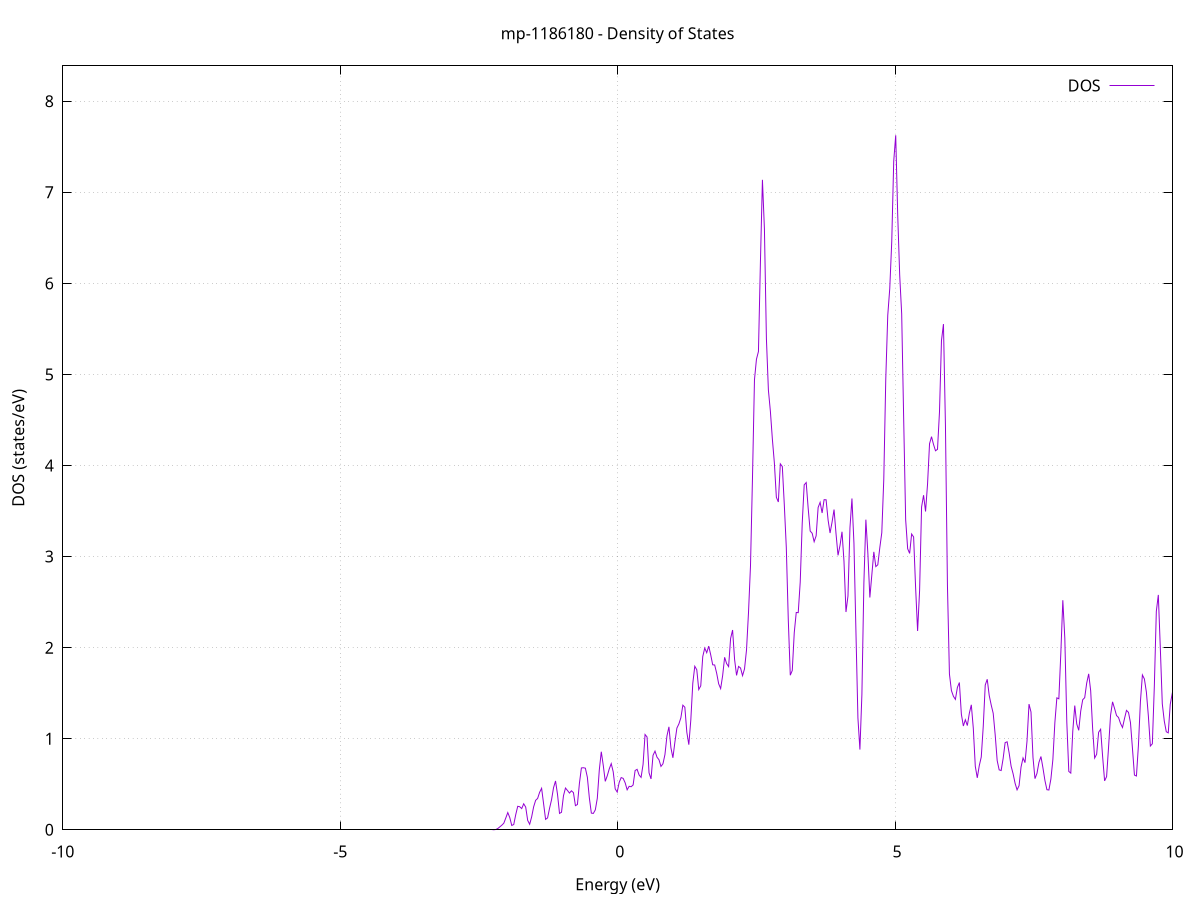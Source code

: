 set title 'mp-1186180 - Density of States'
set xlabel 'Energy (eV)'
set ylabel 'DOS (states/eV)'
set grid
set xrange [-10:10]
set yrange [0:8.389]
set xzeroaxis lt -1
set terminal png size 800,600
set output 'mp-1186180_dos_gnuplot.png'
plot '-' using 1:2 with lines title 'DOS'
-50.311300 0.000000
-50.275400 0.000000
-50.239600 0.000000
-50.203700 0.000000
-50.167900 0.000000
-50.132000 0.000000
-50.096100 0.000000
-50.060300 0.000000
-50.024400 0.000000
-49.988600 0.000000
-49.952700 0.000000
-49.916900 0.000000
-49.881000 0.000000
-49.845200 0.000000
-49.809300 0.000000
-49.773500 0.000000
-49.737600 0.000000
-49.701700 0.000000
-49.665900 0.000000
-49.630000 0.000000
-49.594200 0.000000
-49.558300 0.000000
-49.522500 0.000000
-49.486600 0.000000
-49.450800 0.000000
-49.414900 0.000000
-49.379100 0.000000
-49.343200 0.000000
-49.307400 0.000000
-49.271500 0.000000
-49.235600 0.000000
-49.199800 0.000000
-49.163900 0.000000
-49.128100 0.000000
-49.092200 0.000000
-49.056400 0.000000
-49.020500 0.000000
-48.984700 0.000000
-48.948800 0.000000
-48.913000 0.000000
-48.877100 0.000000
-48.841200 0.000000
-48.805400 0.000000
-48.769500 0.000000
-48.733700 0.000000
-48.697800 0.000000
-48.662000 0.000000
-48.626100 0.000000
-48.590300 0.000000
-48.554400 0.000000
-48.518600 0.000000
-48.482700 0.000000
-48.446900 0.000000
-48.411000 0.000000
-48.375100 0.000000
-48.339300 0.000000
-48.303400 0.000000
-48.267600 0.000000
-48.231700 0.000000
-48.195900 0.000000
-48.160000 0.000000
-48.124200 0.000000
-48.088300 0.000000
-48.052500 0.000000
-48.016600 0.000000
-47.980800 0.000000
-47.944900 0.000000
-47.909000 0.000000
-47.873200 0.000000
-47.837300 0.000000
-47.801500 0.000000
-47.765600 0.000000
-47.729800 0.000000
-47.693900 0.000000
-47.658100 0.000000
-47.622200 0.000000
-47.586400 0.000000
-47.550500 0.000000
-47.514600 0.000000
-47.478800 0.000000
-47.442900 0.000000
-47.407100 0.000000
-47.371200 0.000000
-47.335400 0.000000
-47.299500 0.000000
-47.263700 0.000000
-47.227800 0.000000
-47.192000 0.000200
-47.156100 0.012700
-47.120300 0.327300
-47.084400 3.497400
-47.048500 15.794700
-47.012700 30.269000
-46.976800 24.432200
-46.941000 8.170600
-46.905100 1.107600
-46.869300 0.059400
-46.833400 0.001200
-46.797600 0.000000
-46.761700 0.000000
-46.725900 0.000000
-46.690000 0.000000
-46.654100 0.000000
-46.618300 0.000000
-46.582400 0.000000
-46.546600 0.000000
-46.510700 0.000000
-46.474900 0.000000
-46.439000 0.000000
-46.403200 0.000000
-46.367300 0.000000
-46.331500 0.000000
-46.295600 0.000000
-46.259800 0.000000
-46.223900 0.000000
-46.188000 0.000000
-46.152200 0.000000
-46.116300 0.000000
-46.080500 0.000000
-46.044600 0.000000
-46.008800 0.000000
-45.972900 0.000000
-45.937100 0.000000
-45.901200 0.000000
-45.865400 0.000000
-45.829500 0.000000
-45.793600 0.000000
-45.757800 0.000000
-45.721900 0.000000
-45.686100 0.000000
-45.650200 0.000000
-45.614400 0.000000
-45.578500 0.000000
-45.542700 0.000000
-45.506800 0.000000
-45.471000 0.000000
-45.435100 0.000000
-45.399300 0.000000
-45.363400 0.000000
-45.327500 0.000000
-45.291700 0.000000
-45.255800 0.000000
-45.220000 0.000000
-45.184100 0.000000
-45.148300 0.000000
-45.112400 0.000000
-45.076600 0.000000
-45.040700 0.000000
-45.004900 0.000000
-44.969000 0.000000
-44.933200 0.000000
-44.897300 0.000000
-44.861400 0.000000
-44.825600 0.000000
-44.789700 0.000000
-44.753900 0.000000
-44.718000 0.000000
-44.682200 0.000000
-44.646300 0.000000
-44.610500 0.000000
-44.574600 0.000000
-44.538800 0.000000
-44.502900 0.000000
-44.467000 0.000000
-44.431200 0.000000
-44.395300 0.000000
-44.359500 0.000000
-44.323600 0.000000
-44.287800 0.000000
-44.251900 0.000000
-44.216100 0.000000
-44.180200 0.000000
-44.144400 0.000000
-44.108500 0.000000
-44.072700 0.000000
-44.036800 0.000000
-44.000900 0.000000
-43.965100 0.000000
-43.929200 0.000000
-43.893400 0.000000
-43.857500 0.000000
-43.821700 0.000000
-43.785800 0.000000
-43.750000 0.000000
-43.714100 0.000000
-43.678300 0.000000
-43.642400 0.000000
-43.606500 0.000000
-43.570700 0.000000
-43.534800 0.000000
-43.499000 0.000000
-43.463100 0.000000
-43.427300 0.000000
-43.391400 0.000000
-43.355600 0.000000
-43.319700 0.000000
-43.283900 0.000000
-43.248000 0.000000
-43.212200 0.000000
-43.176300 0.000000
-43.140400 0.000000
-43.104600 0.000000
-43.068700 0.000000
-43.032900 0.000000
-42.997000 0.000000
-42.961200 0.000000
-42.925300 0.000000
-42.889500 0.000000
-42.853600 0.000000
-42.817800 0.000000
-42.781900 0.000000
-42.746100 0.000000
-42.710200 0.000000
-42.674300 0.000000
-42.638500 0.000000
-42.602600 0.000000
-42.566800 0.000000
-42.530900 0.000000
-42.495100 0.000000
-42.459200 0.000000
-42.423400 0.000000
-42.387500 0.000000
-42.351700 0.000000
-42.315800 0.000000
-42.279900 0.000000
-42.244100 0.000000
-42.208200 0.000000
-42.172400 0.000000
-42.136500 0.000000
-42.100700 0.000000
-42.064800 0.000000
-42.029000 0.000000
-41.993100 0.000000
-41.957300 0.000000
-41.921400 0.000000
-41.885600 0.000000
-41.849700 0.000000
-41.813800 0.000000
-41.778000 0.000000
-41.742100 0.000000
-41.706300 0.000000
-41.670400 0.000000
-41.634600 0.000000
-41.598700 0.000000
-41.562900 0.000000
-41.527000 0.000000
-41.491200 0.000000
-41.455300 0.000000
-41.419400 0.000000
-41.383600 0.000000
-41.347700 0.000000
-41.311900 0.000000
-41.276000 0.000000
-41.240200 0.000000
-41.204300 0.000000
-41.168500 0.000000
-41.132600 0.000000
-41.096800 0.000000
-41.060900 0.000000
-41.025100 0.000000
-40.989200 0.000000
-40.953300 0.000000
-40.917500 0.000000
-40.881600 0.000000
-40.845800 0.000000
-40.809900 0.000000
-40.774100 0.000000
-40.738200 0.000000
-40.702400 0.000000
-40.666500 0.000000
-40.630700 0.000000
-40.594800 0.000000
-40.558900 0.000000
-40.523100 0.000000
-40.487200 0.000000
-40.451400 0.000000
-40.415500 0.000000
-40.379700 0.000000
-40.343800 0.000000
-40.308000 0.000000
-40.272100 0.000000
-40.236300 0.000000
-40.200400 0.000000
-40.164600 0.000000
-40.128700 0.000000
-40.092800 0.000000
-40.057000 0.000000
-40.021100 0.000000
-39.985300 0.000000
-39.949400 0.000000
-39.913600 0.000000
-39.877700 0.000000
-39.841900 0.000000
-39.806000 0.000000
-39.770200 0.000000
-39.734300 0.000000
-39.698500 0.000000
-39.662600 0.000000
-39.626700 0.000000
-39.590900 0.000000
-39.555000 0.000000
-39.519200 0.000000
-39.483300 0.000000
-39.447500 0.000000
-39.411600 0.000000
-39.375800 0.000000
-39.339900 0.000000
-39.304100 0.000000
-39.268200 0.000000
-39.232300 0.000000
-39.196500 0.000000
-39.160600 0.000000
-39.124800 0.000000
-39.088900 0.000000
-39.053100 0.000000
-39.017200 0.000000
-38.981400 0.000000
-38.945500 0.000000
-38.909700 0.000000
-38.873800 0.000000
-38.838000 0.000000
-38.802100 0.000000
-38.766200 0.000000
-38.730400 0.000000
-38.694500 0.000000
-38.658700 0.000000
-38.622800 0.000000
-38.587000 0.000000
-38.551100 0.000000
-38.515300 0.000000
-38.479400 0.000000
-38.443600 0.000000
-38.407700 0.000000
-38.371800 0.000000
-38.336000 0.000000
-38.300100 0.000000
-38.264300 0.000000
-38.228400 0.000000
-38.192600 0.000000
-38.156700 0.000000
-38.120900 0.000000
-38.085000 0.000000
-38.049200 0.000000
-38.013300 0.000000
-37.977500 0.000000
-37.941600 0.000000
-37.905700 0.000000
-37.869900 0.000000
-37.834000 0.000000
-37.798200 0.000000
-37.762300 0.000000
-37.726500 0.000000
-37.690600 0.000000
-37.654800 0.000000
-37.618900 0.000000
-37.583100 0.000000
-37.547200 0.000000
-37.511300 0.000000
-37.475500 0.000000
-37.439600 0.000000
-37.403800 0.000000
-37.367900 0.000000
-37.332100 0.000000
-37.296200 0.000000
-37.260400 0.000000
-37.224500 0.000000
-37.188700 0.000000
-37.152800 0.000000
-37.117000 0.000000
-37.081100 0.000000
-37.045200 0.000000
-37.009400 0.000000
-36.973500 0.000000
-36.937700 0.000000
-36.901800 0.000000
-36.866000 0.000000
-36.830100 0.000000
-36.794300 0.000000
-36.758400 0.000000
-36.722600 0.000000
-36.686700 0.000000
-36.650900 0.000000
-36.615000 0.000000
-36.579100 0.000000
-36.543300 0.000000
-36.507400 0.000000
-36.471600 0.000000
-36.435700 0.000000
-36.399900 0.000000
-36.364000 0.000000
-36.328200 0.000000
-36.292300 0.000000
-36.256500 0.000000
-36.220600 0.000000
-36.184700 0.000000
-36.148900 0.000000
-36.113000 0.000000
-36.077200 0.000000
-36.041300 0.000000
-36.005500 0.000000
-35.969600 0.000000
-35.933800 0.000000
-35.897900 0.000000
-35.862100 0.000000
-35.826200 0.000000
-35.790400 0.000000
-35.754500 0.000000
-35.718600 0.000000
-35.682800 0.000000
-35.646900 0.000000
-35.611100 0.000000
-35.575200 0.000000
-35.539400 0.000000
-35.503500 0.000000
-35.467700 0.000000
-35.431800 0.000000
-35.396000 0.000000
-35.360100 0.000000
-35.324200 0.000000
-35.288400 0.000000
-35.252500 0.000000
-35.216700 0.000000
-35.180800 0.000000
-35.145000 0.000000
-35.109100 0.000000
-35.073300 0.000000
-35.037400 0.000000
-35.001600 0.000000
-34.965700 0.000000
-34.929900 0.000000
-34.894000 0.000000
-34.858100 0.000000
-34.822300 0.000000
-34.786400 0.000000
-34.750600 0.000000
-34.714700 0.000000
-34.678900 0.000000
-34.643000 0.000000
-34.607200 0.000000
-34.571300 0.000000
-34.535500 0.000000
-34.499600 0.000000
-34.463700 0.000000
-34.427900 0.000000
-34.392000 0.000000
-34.356200 0.000000
-34.320300 0.000000
-34.284500 0.000000
-34.248600 0.000000
-34.212800 0.000000
-34.176900 0.000000
-34.141100 0.000000
-34.105200 0.000000
-34.069400 0.000000
-34.033500 0.000000
-33.997600 0.000000
-33.961800 0.000000
-33.925900 0.000000
-33.890100 0.000000
-33.854200 0.000000
-33.818400 0.000000
-33.782500 0.000000
-33.746700 0.000000
-33.710800 0.000000
-33.675000 0.000000
-33.639100 0.000000
-33.603300 0.000000
-33.567400 0.000000
-33.531500 0.000000
-33.495700 0.000000
-33.459800 0.000000
-33.424000 0.000000
-33.388100 0.000000
-33.352300 0.000000
-33.316400 0.000000
-33.280600 0.000000
-33.244700 0.000000
-33.208900 0.000000
-33.173000 0.000000
-33.137100 0.000000
-33.101300 0.000000
-33.065400 0.000000
-33.029600 0.000000
-32.993700 0.000000
-32.957900 0.000000
-32.922000 0.000000
-32.886200 0.000000
-32.850300 0.000000
-32.814500 0.000000
-32.778600 0.000000
-32.742800 0.000000
-32.706900 0.000000
-32.671000 0.000000
-32.635200 0.000000
-32.599300 0.000000
-32.563500 0.000000
-32.527600 0.000000
-32.491800 0.000000
-32.455900 0.000000
-32.420100 0.000000
-32.384200 0.000000
-32.348400 0.000000
-32.312500 0.000000
-32.276600 0.000000
-32.240800 0.000000
-32.204900 0.000000
-32.169100 0.000000
-32.133200 0.000000
-32.097400 0.000000
-32.061500 0.000000
-32.025700 0.000000
-31.989800 0.000000
-31.954000 0.000000
-31.918100 0.000000
-31.882300 0.000000
-31.846400 0.000000
-31.810500 0.000000
-31.774700 0.000000
-31.738800 0.000000
-31.703000 0.000000
-31.667100 0.000000
-31.631300 0.000000
-31.595400 0.000000
-31.559600 0.000000
-31.523700 0.000000
-31.487900 0.000000
-31.452000 0.000000
-31.416200 0.000000
-31.380300 0.000000
-31.344400 0.000000
-31.308600 0.000000
-31.272700 0.000000
-31.236900 0.000000
-31.201000 0.000000
-31.165200 0.000000
-31.129300 0.000000
-31.093500 0.000000
-31.057600 0.000000
-31.021800 0.000000
-30.985900 0.000000
-30.950000 0.000000
-30.914200 0.000000
-30.878300 0.000000
-30.842500 0.000000
-30.806600 0.000000
-30.770800 0.000000
-30.734900 0.000000
-30.699100 0.000000
-30.663200 0.000000
-30.627400 0.000000
-30.591500 0.000000
-30.555700 0.000000
-30.519800 0.000000
-30.483900 0.000000
-30.448100 0.000000
-30.412200 0.000000
-30.376400 0.000000
-30.340500 0.000000
-30.304700 0.000000
-30.268800 0.000000
-30.233000 0.000000
-30.197100 0.000000
-30.161300 0.000000
-30.125400 0.000000
-30.089500 0.000000
-30.053700 0.000000
-30.017800 0.000000
-29.982000 0.000000
-29.946100 0.000000
-29.910300 0.000000
-29.874400 0.000000
-29.838600 0.000000
-29.802700 0.000000
-29.766900 0.000000
-29.731000 0.000000
-29.695200 0.000000
-29.659300 0.000000
-29.623400 0.000000
-29.587600 0.000000
-29.551700 0.000000
-29.515900 0.000000
-29.480000 0.000000
-29.444200 0.000000
-29.408300 0.000000
-29.372500 0.000000
-29.336600 0.000000
-29.300800 0.000000
-29.264900 0.000000
-29.229000 0.000000
-29.193200 0.000000
-29.157300 0.000000
-29.121500 0.000000
-29.085600 0.000000
-29.049800 0.000000
-29.013900 0.000000
-28.978100 0.000000
-28.942200 0.000000
-28.906400 0.000000
-28.870500 0.000000
-28.834700 0.000000
-28.798800 0.000000
-28.762900 0.000000
-28.727100 0.000000
-28.691200 0.000000
-28.655400 0.000000
-28.619500 0.000000
-28.583700 0.000000
-28.547800 0.000000
-28.512000 0.000000
-28.476100 0.000000
-28.440300 0.000000
-28.404400 0.000000
-28.368600 0.000000
-28.332700 0.000000
-28.296800 0.000000
-28.261000 0.000000
-28.225100 0.000000
-28.189300 0.000000
-28.153400 0.000000
-28.117600 0.000000
-28.081700 0.000000
-28.045900 0.000000
-28.010000 0.000000
-27.974200 0.000000
-27.938300 0.000000
-27.902400 0.000000
-27.866600 0.000000
-27.830700 0.000000
-27.794900 0.000000
-27.759000 0.000000
-27.723200 0.000000
-27.687300 0.000000
-27.651500 0.000000
-27.615600 0.000000
-27.579800 0.000000
-27.543900 0.000000
-27.508100 0.000000
-27.472200 0.000000
-27.436300 0.000000
-27.400500 0.000000
-27.364600 0.000000
-27.328800 0.000000
-27.292900 0.000000
-27.257100 0.000000
-27.221200 0.000000
-27.185400 0.000000
-27.149500 0.000000
-27.113700 0.000000
-27.077800 0.000000
-27.041900 0.000000
-27.006100 0.000000
-26.970200 0.000000
-26.934400 0.000000
-26.898500 0.000000
-26.862700 0.000000
-26.826800 0.000000
-26.791000 0.000000
-26.755100 0.000000
-26.719300 0.000000
-26.683400 0.000000
-26.647600 0.000000
-26.611700 0.000000
-26.575800 0.000000
-26.540000 0.000000
-26.504100 0.000000
-26.468300 0.000000
-26.432400 0.000000
-26.396600 0.000000
-26.360700 0.000000
-26.324900 0.000000
-26.289000 0.000000
-26.253200 0.000000
-26.217300 0.000000
-26.181400 0.000000
-26.145600 0.000000
-26.109700 0.000000
-26.073900 0.000000
-26.038000 0.000000
-26.002200 0.000000
-25.966300 0.000900
-25.930500 0.036400
-25.894600 0.624000
-25.858800 4.769600
-25.822900 17.133500
-25.787100 31.462200
-25.751200 35.445700
-25.715300 34.494100
-25.679500 34.965900
-25.643600 33.110400
-25.607800 29.245600
-25.571900 20.348300
-25.536100 7.881300
-25.500200 1.392700
-25.464400 0.103400
-25.428500 0.003100
-25.392700 0.000000
-25.356800 0.000000
-25.321000 0.000000
-25.285100 0.000000
-25.249200 0.000000
-25.213400 0.000000
-25.177500 0.000000
-25.141700 0.000000
-25.105800 0.000000
-25.070000 0.000000
-25.034100 0.000000
-24.998300 0.000000
-24.962400 0.000000
-24.926600 0.000000
-24.890700 0.000000
-24.854800 0.000000
-24.819000 0.000000
-24.783100 0.000000
-24.747300 0.000000
-24.711400 0.000000
-24.675600 0.000000
-24.639700 0.000000
-24.603900 0.000000
-24.568000 0.000000
-24.532200 0.000000
-24.496300 0.000000
-24.460500 0.000000
-24.424600 0.000000
-24.388700 0.000000
-24.352900 0.000000
-24.317000 0.000000
-24.281200 0.000000
-24.245300 0.000000
-24.209500 0.000000
-24.173600 0.000000
-24.137800 0.000000
-24.101900 0.000000
-24.066100 0.000000
-24.030200 0.000000
-23.994300 0.000000
-23.958500 0.000000
-23.922600 0.000000
-23.886800 0.000000
-23.850900 0.000000
-23.815100 0.000000
-23.779200 0.000000
-23.743400 0.000000
-23.707500 0.000000
-23.671700 0.000000
-23.635800 0.000000
-23.600000 0.000000
-23.564100 0.000000
-23.528200 0.000000
-23.492400 0.000000
-23.456500 0.000000
-23.420700 0.000000
-23.384800 0.000000
-23.349000 0.000000
-23.313100 0.000000
-23.277300 0.000000
-23.241400 0.000000
-23.205600 0.000000
-23.169700 0.000000
-23.133800 0.000000
-23.098000 0.000000
-23.062100 0.000000
-23.026300 0.000000
-22.990400 0.000000
-22.954600 0.000000
-22.918700 0.000000
-22.882900 0.000000
-22.847000 0.000000
-22.811200 0.000000
-22.775300 0.000000
-22.739500 0.000000
-22.703600 0.000000
-22.667700 0.000000
-22.631900 0.000000
-22.596000 0.000000
-22.560200 0.000000
-22.524300 0.000000
-22.488500 0.000000
-22.452600 0.000000
-22.416800 0.000000
-22.380900 0.000000
-22.345100 0.000000
-22.309200 0.000000
-22.273400 0.000000
-22.237500 0.000000
-22.201600 0.000000
-22.165800 0.000000
-22.129900 0.000000
-22.094100 0.000000
-22.058200 0.000000
-22.022400 0.000000
-21.986500 0.000000
-21.950700 0.000000
-21.914800 0.000000
-21.879000 0.000000
-21.843100 0.000000
-21.807200 0.000000
-21.771400 0.000000
-21.735500 0.000000
-21.699700 0.000000
-21.663800 0.000000
-21.628000 0.000000
-21.592100 0.000000
-21.556300 0.000000
-21.520400 0.000000
-21.484600 0.000000
-21.448700 0.000000
-21.412900 0.000000
-21.377000 0.000000
-21.341100 0.000000
-21.305300 0.000000
-21.269400 0.000000
-21.233600 0.000000
-21.197700 0.000000
-21.161900 0.000000
-21.126000 0.000000
-21.090200 0.000000
-21.054300 0.000000
-21.018500 0.000000
-20.982600 0.000000
-20.946700 0.000000
-20.910900 0.000000
-20.875000 0.003400
-20.839200 0.140800
-20.803300 2.196200
-20.767500 13.099100
-20.731600 30.225700
-20.695800 27.161400
-20.659900 9.496900
-20.624100 1.281700
-20.588200 0.066000
-20.552400 0.001300
-20.516500 0.000000
-20.480600 0.000000
-20.444800 0.000000
-20.408900 0.000000
-20.373100 0.000000
-20.337200 0.000000
-20.301400 0.000000
-20.265500 0.000000
-20.229700 0.000000
-20.193800 0.000000
-20.158000 0.000000
-20.122100 0.000000
-20.086300 0.000000
-20.050400 0.000000
-20.014500 0.000000
-19.978700 0.000000
-19.942800 0.000000
-19.907000 0.000000
-19.871100 0.000000
-19.835300 0.000000
-19.799400 0.000000
-19.763600 0.000000
-19.727700 0.000000
-19.691900 0.000000
-19.656000 0.000000
-19.620100 0.000000
-19.584300 0.000000
-19.548400 0.000000
-19.512600 0.000000
-19.476700 0.000000
-19.440900 0.000000
-19.405000 0.000000
-19.369200 0.000000
-19.333300 0.000000
-19.297500 0.000000
-19.261600 0.000000
-19.225800 0.000000
-19.189900 0.000000
-19.154000 0.000000
-19.118200 0.000000
-19.082300 0.000000
-19.046500 0.000000
-19.010600 0.000000
-18.974800 0.000000
-18.938900 0.000000
-18.903100 0.000000
-18.867200 0.000000
-18.831400 0.000000
-18.795500 0.000000
-18.759600 0.000000
-18.723800 0.000000
-18.687900 0.000000
-18.652100 0.000000
-18.616200 0.000000
-18.580400 0.000000
-18.544500 0.000000
-18.508700 0.000000
-18.472800 0.000000
-18.437000 0.000000
-18.401100 0.000000
-18.365300 0.000000
-18.329400 0.000000
-18.293500 0.000000
-18.257700 0.000000
-18.221800 0.000000
-18.186000 0.000000
-18.150100 0.000000
-18.114300 0.000000
-18.078400 0.000000
-18.042600 0.000000
-18.006700 0.000000
-17.970900 0.000000
-17.935000 0.000000
-17.899100 0.000000
-17.863300 0.000000
-17.827400 0.000000
-17.791600 0.000000
-17.755700 0.000000
-17.719900 0.000000
-17.684000 0.000000
-17.648200 0.000000
-17.612300 0.000000
-17.576500 0.000000
-17.540600 0.000000
-17.504800 0.000000
-17.468900 0.000000
-17.433000 0.000000
-17.397200 0.000000
-17.361300 0.000000
-17.325500 0.000000
-17.289600 0.000000
-17.253800 0.000000
-17.217900 0.000000
-17.182100 0.000000
-17.146200 0.000000
-17.110400 0.000000
-17.074500 0.000000
-17.038700 0.000000
-17.002800 0.000000
-16.966900 0.000000
-16.931100 0.000000
-16.895200 0.000000
-16.859400 0.000000
-16.823500 0.000000
-16.787700 0.000000
-16.751800 0.000000
-16.716000 0.000000
-16.680100 0.000000
-16.644300 0.000000
-16.608400 0.000000
-16.572500 0.000000
-16.536700 0.000000
-16.500800 0.000000
-16.465000 0.000000
-16.429100 0.000000
-16.393300 0.000000
-16.357400 0.000000
-16.321600 0.000000
-16.285700 0.000000
-16.249900 0.000000
-16.214000 0.000000
-16.178200 0.000000
-16.142300 0.000000
-16.106400 0.000000
-16.070600 0.000000
-16.034700 0.000000
-15.998900 0.000000
-15.963000 0.000000
-15.927200 0.000000
-15.891300 0.000000
-15.855500 0.000000
-15.819600 0.000000
-15.783800 0.000000
-15.747900 0.000000
-15.712000 0.000000
-15.676200 0.000000
-15.640300 0.000000
-15.604500 0.000000
-15.568600 0.000000
-15.532800 0.000000
-15.496900 0.000000
-15.461100 0.000000
-15.425200 0.000000
-15.389400 0.000000
-15.353500 0.000000
-15.317700 0.000000
-15.281800 0.000000
-15.245900 0.000000
-15.210100 0.000000
-15.174200 0.000000
-15.138400 0.000000
-15.102500 0.000000
-15.066700 0.000000
-15.030800 0.000000
-14.995000 0.000000
-14.959100 0.000000
-14.923300 0.000000
-14.887400 0.000000
-14.851500 0.000000
-14.815700 0.000000
-14.779800 0.000000
-14.744000 0.000000
-14.708100 0.000000
-14.672300 0.000000
-14.636400 0.000000
-14.600600 0.000000
-14.564700 0.000000
-14.528900 0.000000
-14.493000 0.000000
-14.457200 0.000000
-14.421300 0.000000
-14.385400 0.000000
-14.349600 0.000000
-14.313700 0.000000
-14.277900 0.000000
-14.242000 0.000000
-14.206200 0.000000
-14.170300 0.000000
-14.134500 0.000000
-14.098600 0.000000
-14.062800 0.000000
-14.026900 0.000000
-13.991100 0.000000
-13.955200 0.000000
-13.919300 0.000000
-13.883500 0.000000
-13.847600 0.000000
-13.811800 0.000000
-13.775900 0.000000
-13.740100 0.000000
-13.704200 0.000000
-13.668400 0.000000
-13.632500 0.000000
-13.596700 0.000000
-13.560800 0.000000
-13.524900 0.000000
-13.489100 0.000000
-13.453200 0.000000
-13.417400 0.000000
-13.381500 0.000000
-13.345700 0.000000
-13.309800 0.000000
-13.274000 0.000000
-13.238100 0.000000
-13.202300 0.000000
-13.166400 0.000000
-13.130600 0.000000
-13.094700 0.000000
-13.058800 0.000000
-13.023000 0.000000
-12.987100 0.000000
-12.951300 0.000000
-12.915400 0.000000
-12.879600 0.000000
-12.843700 0.000000
-12.807900 0.000000
-12.772000 0.000000
-12.736200 0.000000
-12.700300 0.000000
-12.664400 0.000000
-12.628600 0.000000
-12.592700 0.000000
-12.556900 0.000000
-12.521000 0.000000
-12.485200 0.000000
-12.449300 0.000000
-12.413500 0.000000
-12.377600 0.000000
-12.341800 0.000000
-12.305900 0.000000
-12.270100 0.000000
-12.234200 0.000000
-12.198300 0.000000
-12.162500 0.000000
-12.126600 0.000000
-12.090800 0.000000
-12.054900 0.000000
-12.019100 0.000000
-11.983200 0.000000
-11.947400 0.000000
-11.911500 0.000000
-11.875700 0.000000
-11.839800 0.000000
-11.803900 0.000000
-11.768100 0.000000
-11.732200 0.000000
-11.696400 0.000000
-11.660500 0.000000
-11.624700 0.000000
-11.588800 0.000000
-11.553000 0.000000
-11.517100 0.000000
-11.481300 0.000000
-11.445400 0.000000
-11.409600 0.000000
-11.373700 0.000000
-11.337800 0.000000
-11.302000 0.000000
-11.266100 0.000000
-11.230300 0.000000
-11.194400 0.000000
-11.158600 0.000000
-11.122700 0.000000
-11.086900 0.000000
-11.051000 0.000000
-11.015200 0.000000
-10.979300 0.000000
-10.943500 0.000000
-10.907600 0.000000
-10.871700 0.000000
-10.835900 0.000000
-10.800000 0.000000
-10.764200 0.000000
-10.728300 0.000000
-10.692500 0.000000
-10.656600 0.000000
-10.620800 0.000000
-10.584900 0.000000
-10.549100 0.000000
-10.513200 0.000000
-10.477300 0.000000
-10.441500 0.000000
-10.405600 0.000000
-10.369800 0.000000
-10.333900 0.000000
-10.298100 0.000000
-10.262200 0.000000
-10.226400 0.000000
-10.190500 0.000000
-10.154700 0.000000
-10.118800 0.000000
-10.083000 0.000000
-10.047100 0.000000
-10.011200 0.000000
-9.975400 0.000000
-9.939500 0.000000
-9.903700 0.000000
-9.867800 0.000000
-9.832000 0.000000
-9.796100 0.000000
-9.760300 0.000000
-9.724400 0.000000
-9.688600 0.000000
-9.652700 0.000000
-9.616800 0.000000
-9.581000 0.000000
-9.545100 0.000000
-9.509300 0.000000
-9.473400 0.000000
-9.437600 0.000000
-9.401700 0.000000
-9.365900 0.000000
-9.330000 0.000000
-9.294200 0.000000
-9.258300 0.000000
-9.222500 0.000000
-9.186600 0.000000
-9.150700 0.000000
-9.114900 0.000000
-9.079000 0.000000
-9.043200 0.000000
-9.007300 0.000000
-8.971500 0.000000
-8.935600 0.000000
-8.899800 0.000000
-8.863900 0.000000
-8.828100 0.000000
-8.792200 0.000000
-8.756400 0.000000
-8.720500 0.000000
-8.684600 0.000000
-8.648800 0.000000
-8.612900 0.000000
-8.577100 0.000000
-8.541200 0.000000
-8.505400 0.000000
-8.469500 0.000000
-8.433700 0.000000
-8.397800 0.000000
-8.362000 0.000000
-8.326100 0.000000
-8.290200 0.000000
-8.254400 0.000000
-8.218500 0.000000
-8.182700 0.000000
-8.146800 0.000000
-8.111000 0.000000
-8.075100 0.000000
-8.039300 0.000000
-8.003400 0.000000
-7.967600 0.000000
-7.931700 0.000000
-7.895900 0.000000
-7.860000 0.000000
-7.824100 0.000000
-7.788300 0.000000
-7.752400 0.000000
-7.716600 0.000000
-7.680700 0.000000
-7.644900 0.000000
-7.609000 0.000000
-7.573200 0.000000
-7.537300 0.000000
-7.501500 0.000000
-7.465600 0.000000
-7.429700 0.000000
-7.393900 0.000000
-7.358000 0.000000
-7.322200 0.000000
-7.286300 0.000000
-7.250500 0.000000
-7.214600 0.000000
-7.178800 0.000000
-7.142900 0.000000
-7.107100 0.000000
-7.071200 0.000000
-7.035400 0.000000
-6.999500 0.000000
-6.963600 0.000000
-6.927800 0.000000
-6.891900 0.000000
-6.856100 0.000000
-6.820200 0.000000
-6.784400 0.000000
-6.748500 0.000000
-6.712700 0.000000
-6.676800 0.000000
-6.641000 0.000000
-6.605100 0.000000
-6.569200 0.000000
-6.533400 0.000000
-6.497500 0.000000
-6.461700 0.000000
-6.425800 0.000000
-6.390000 0.000000
-6.354100 0.000000
-6.318300 0.000000
-6.282400 0.000000
-6.246600 0.000000
-6.210700 0.000000
-6.174900 0.000000
-6.139000 0.000000
-6.103100 0.000000
-6.067300 0.000000
-6.031400 0.000000
-5.995600 0.000000
-5.959700 0.000000
-5.923900 0.000000
-5.888000 0.000000
-5.852200 0.000000
-5.816300 0.000000
-5.780500 0.000000
-5.744600 0.000000
-5.708800 0.000000
-5.672900 0.000000
-5.637000 0.000000
-5.601200 0.000000
-5.565300 0.000000
-5.529500 0.000000
-5.493600 0.000000
-5.457800 0.000000
-5.421900 0.000000
-5.386100 0.000000
-5.350200 0.000000
-5.314400 0.000000
-5.278500 0.000000
-5.242600 0.000000
-5.206800 0.000000
-5.170900 0.000000
-5.135100 0.000000
-5.099200 0.000000
-5.063400 0.000000
-5.027500 0.000000
-4.991700 0.000000
-4.955800 0.000000
-4.920000 0.000000
-4.884100 0.000000
-4.848300 0.000000
-4.812400 0.000000
-4.776500 0.000000
-4.740700 0.000000
-4.704800 0.000000
-4.669000 0.000000
-4.633100 0.000000
-4.597300 0.000000
-4.561400 0.000000
-4.525600 0.000000
-4.489700 0.000000
-4.453900 0.000000
-4.418000 0.000000
-4.382100 0.000000
-4.346300 0.000000
-4.310400 0.000000
-4.274600 0.000000
-4.238700 0.000000
-4.202900 0.000000
-4.167000 0.000000
-4.131200 0.000000
-4.095300 0.000000
-4.059500 0.000000
-4.023600 0.000000
-3.987800 0.000000
-3.951900 0.000000
-3.916000 0.000000
-3.880200 0.000000
-3.844300 0.000000
-3.808500 0.000000
-3.772600 0.000000
-3.736800 0.000000
-3.700900 0.000000
-3.665100 0.000000
-3.629200 0.000000
-3.593400 0.000000
-3.557500 0.000000
-3.521600 0.000000
-3.485800 0.000000
-3.449900 0.000000
-3.414100 0.000000
-3.378200 0.000000
-3.342400 0.000000
-3.306500 0.000000
-3.270700 0.000000
-3.234800 0.000000
-3.199000 0.000000
-3.163100 0.000000
-3.127300 0.000000
-3.091400 0.000000
-3.055500 0.000000
-3.019700 0.000000
-2.983800 0.000000
-2.948000 0.000000
-2.912100 0.000000
-2.876300 0.000000
-2.840400 0.000000
-2.804600 0.000000
-2.768700 0.000000
-2.732900 0.000000
-2.697000 0.000000
-2.661200 0.000000
-2.625300 0.000000
-2.589400 0.000000
-2.553600 0.000000
-2.517700 0.000000
-2.481900 0.000000
-2.446000 0.000000
-2.410200 0.000000
-2.374300 0.000000
-2.338500 0.000000
-2.302600 0.000000
-2.266800 0.000000
-2.230900 0.000300
-2.195000 0.003000
-2.159200 0.014100
-2.123300 0.032000
-2.087500 0.050200
-2.051600 0.072300
-2.015800 0.129700
-1.979900 0.189000
-1.944100 0.133800
-1.908200 0.047300
-1.872400 0.057900
-1.836500 0.166800
-1.800700 0.257800
-1.764800 0.253000
-1.728900 0.232800
-1.693100 0.285500
-1.657200 0.249300
-1.621400 0.103200
-1.585500 0.060400
-1.549700 0.142000
-1.513800 0.252300
-1.478000 0.323400
-1.442100 0.344100
-1.406300 0.411400
-1.370400 0.455500
-1.334500 0.285800
-1.298700 0.114300
-1.262800 0.130300
-1.227000 0.236300
-1.191100 0.330300
-1.155300 0.462200
-1.119400 0.535900
-1.083600 0.388200
-1.047700 0.179700
-1.011900 0.192100
-0.976000 0.374200
-0.940200 0.458400
-0.904300 0.431700
-0.868400 0.403200
-0.832600 0.427800
-0.796700 0.407900
-0.760900 0.265200
-0.725000 0.277300
-0.689200 0.508300
-0.653300 0.679100
-0.617500 0.681300
-0.581600 0.676500
-0.545800 0.576800
-0.509900 0.349800
-0.474000 0.183000
-0.438200 0.179500
-0.402300 0.218700
-0.366500 0.346500
-0.330600 0.657400
-0.294800 0.857000
-0.258900 0.706200
-0.223100 0.531700
-0.187200 0.592800
-0.151400 0.668100
-0.115500 0.726300
-0.079700 0.636000
-0.043800 0.448700
-0.007900 0.413800
0.027900 0.520800
0.063800 0.573300
0.099600 0.564400
0.135500 0.515700
0.171300 0.438900
0.207200 0.477200
0.243000 0.472900
0.278900 0.492000
0.314700 0.650600
0.350600 0.663800
0.386400 0.602200
0.422300 0.575200
0.458200 0.718000
0.494000 1.046100
0.529900 1.019000
0.565700 0.625600
0.601600 0.558500
0.637400 0.817300
0.673300 0.863700
0.709100 0.797300
0.745000 0.769300
0.780800 0.695600
0.816700 0.724600
0.852600 0.826100
0.888400 1.029600
0.924300 1.130600
0.960100 0.900700
0.996000 0.790300
1.031800 0.962800
1.067700 1.116900
1.103500 1.161900
1.139400 1.229600
1.175200 1.368300
1.211100 1.345700
1.246900 1.070700
1.282800 0.934400
1.318700 1.205700
1.354500 1.609700
1.390400 1.795600
1.426200 1.757500
1.462100 1.540100
1.497900 1.581000
1.533800 1.901700
1.569600 1.995600
1.605500 1.944500
1.641300 2.017100
1.677200 1.921900
1.713100 1.811700
1.748900 1.809700
1.784800 1.718700
1.820600 1.603100
1.856500 1.550600
1.892300 1.692500
1.928200 1.894200
1.964000 1.824700
1.999900 1.791900
2.035700 2.100400
2.071600 2.193700
2.107400 1.871700
2.143300 1.695400
2.179200 1.793900
2.215000 1.776600
2.250900 1.692700
2.286700 1.766700
2.322600 1.975800
2.358400 2.385500
2.394300 2.897700
2.430100 3.862000
2.466000 4.942500
2.501800 5.167200
2.537700 5.252400
2.573500 6.239400
2.609400 7.137800
2.645300 6.598400
2.681100 5.394200
2.717000 4.828600
2.752800 4.596200
2.788700 4.288900
2.824500 4.029900
2.860400 3.651500
2.896200 3.599800
2.932100 4.018400
2.967900 3.989000
3.003800 3.568200
3.039700 3.101200
3.075500 2.305800
3.111400 1.697300
3.147200 1.749200
3.183100 2.165500
3.218900 2.386400
3.254800 2.384400
3.290600 2.719900
3.326500 3.364000
3.362300 3.787900
3.398200 3.813200
3.434000 3.529800
3.469900 3.280700
3.505800 3.256200
3.541600 3.163600
3.577500 3.227800
3.613300 3.539100
3.649200 3.596200
3.685000 3.478900
3.720900 3.624900
3.756700 3.624000
3.792600 3.402800
3.828400 3.258900
3.864300 3.378200
3.900200 3.516700
3.936000 3.249700
3.971900 3.013900
4.007700 3.122800
4.043600 3.272800
4.079400 2.946600
4.115300 2.391600
4.151100 2.566900
4.187000 3.316100
4.222800 3.637900
4.258700 3.146800
4.294500 2.181100
4.330400 1.228500
4.366300 0.880900
4.402100 1.486300
4.438000 2.712800
4.473800 3.405700
4.509700 3.036100
4.545500 2.550700
4.581400 2.801500
4.617200 3.052000
4.653100 2.890300
4.688900 2.910000
4.724800 3.097900
4.760700 3.262200
4.796500 3.850400
4.832400 4.951300
4.868200 5.649400
4.904100 5.942500
4.939900 6.455200
4.975800 7.342000
5.011600 7.626800
5.047500 6.755300
5.083300 6.091500
5.119200 5.665000
5.155000 4.512900
5.190900 3.404200
5.226800 3.086300
5.262600 3.034900
5.298500 3.248200
5.334300 3.215800
5.370200 2.659400
5.406000 2.183100
5.441900 2.626500
5.477700 3.545100
5.513600 3.674100
5.549400 3.495500
5.585300 3.797200
5.621100 4.239300
5.657000 4.316800
5.692900 4.231800
5.728700 4.162100
5.764600 4.178100
5.800400 4.587900
5.836300 5.371800
5.872100 5.553500
5.908000 4.436800
5.943800 2.687400
5.979700 1.710500
6.015500 1.528800
6.051400 1.466000
6.087300 1.431800
6.123100 1.563300
6.159000 1.617100
6.194800 1.268700
6.230700 1.139600
6.266500 1.208300
6.302400 1.144400
6.338200 1.278900
6.374100 1.372400
6.409900 1.115800
6.445800 0.696900
6.481600 0.570300
6.517500 0.704000
6.553400 0.799500
6.589200 1.135300
6.625100 1.589400
6.660900 1.653000
6.696800 1.474600
6.732600 1.370700
6.768500 1.279100
6.804300 1.044000
6.840200 0.759700
6.876000 0.657900
6.911900 0.650600
6.947800 0.783500
6.983600 0.957200
7.019500 0.966000
7.055300 0.845200
7.091200 0.698300
7.127000 0.615700
7.162900 0.510800
7.198700 0.438400
7.234600 0.484000
7.270400 0.689000
7.306300 0.789000
7.342100 0.737100
7.378000 0.975000
7.413900 1.380200
7.449700 1.293600
7.485600 0.795000
7.521400 0.561300
7.557300 0.619100
7.593100 0.740300
7.629000 0.804600
7.664800 0.680200
7.700700 0.541400
7.736500 0.440000
7.772400 0.436600
7.808300 0.557800
7.844100 0.771600
7.880000 1.176700
7.915800 1.448700
7.951700 1.438300
7.987500 1.939500
8.023400 2.521200
8.059200 2.104300
8.095100 1.183000
8.130900 0.641000
8.166800 0.622400
8.202600 1.081400
8.238500 1.363800
8.274400 1.161900
8.310200 1.092000
8.346100 1.304100
8.381900 1.428300
8.417800 1.450400
8.453600 1.610600
8.489500 1.712400
8.525300 1.527300
8.561200 1.105300
8.597000 0.787800
8.632900 0.829100
8.668700 1.071000
8.704600 1.103800
8.740500 0.805200
8.776300 0.537200
8.812200 0.583500
8.848000 0.909700
8.883900 1.259000
8.919700 1.405100
8.955600 1.332600
8.991400 1.254600
9.027300 1.233000
9.063100 1.167700
9.099000 1.123000
9.134900 1.220800
9.170700 1.311300
9.206600 1.289400
9.242400 1.177600
9.278300 0.893500
9.314100 0.600500
9.350000 0.590500
9.385800 0.925500
9.421700 1.406300
9.457500 1.700200
9.493400 1.656500
9.529200 1.512600
9.565100 1.249800
9.601000 0.919500
9.636800 0.944400
9.672700 1.578500
9.708500 2.398400
9.744400 2.579300
9.780200 2.001600
9.816100 1.383300
9.851900 1.193600
9.887800 1.076500
9.923600 1.064500
9.959500 1.378200
9.995400 1.496800
10.031200 1.464700
10.067100 1.545900
10.102900 1.680700
10.138800 1.677300
10.174600 1.505200
10.210500 1.521400
10.246300 1.617400
10.282200 1.590800
10.318000 1.395500
10.353900 1.024200
10.389700 0.819700
10.425600 0.902900
10.461500 1.300600
10.497300 1.473600
10.533200 1.173200
10.569000 1.187600
10.604900 1.632200
10.640700 1.717400
10.676600 1.468800
10.712400 1.405200
10.748300 1.481800
10.784100 1.449600
10.820000 1.347700
10.855900 1.461800
10.891700 1.726100
10.927600 1.834600
10.963400 1.869400
10.999300 1.917200
11.035100 1.683000
11.071000 1.220600
11.106800 0.935900
11.142700 0.969200
11.178500 1.107300
11.214400 1.219300
11.250200 1.285500
11.286100 1.464100
11.322000 1.680800
11.357800 1.740900
11.393700 1.987500
11.429500 2.429800
11.465400 2.746300
11.501200 2.891700
11.537100 2.715800
11.572900 2.277500
11.608800 2.119300
11.644600 2.160300
11.680500 2.104400
11.716300 2.227900
11.752200 2.351000
11.788100 1.950500
11.823900 1.642600
11.859800 1.672100
11.895600 1.714400
11.931500 1.777900
11.967300 1.812900
12.003200 1.713100
12.039000 1.608900
12.074900 1.650100
12.110700 1.380700
12.146600 1.068800
12.182500 1.018800
12.218300 1.001700
12.254200 1.140800
12.290000 1.348600
12.325900 1.458900
12.361700 1.463300
12.397600 1.361200
12.433400 1.258700
12.469300 1.164000
12.505100 1.232100
12.541000 1.368900
12.576800 1.432900
12.612700 1.648700
12.648600 1.790100
12.684400 1.530400
12.720300 1.332200
12.756100 1.493100
12.792000 1.513800
12.827800 1.210400
12.863700 1.087700
12.899500 1.328200
12.935400 1.621400
12.971200 1.447100
13.007100 1.081900
13.043000 1.246000
13.078800 1.755000
13.114700 1.951300
13.150500 1.783400
13.186400 1.730500
13.222200 1.718800
13.258100 1.536400
13.293900 1.481900
13.329800 1.833900
13.365600 2.085400
13.401500 1.956400
13.437300 1.724200
13.473200 1.533700
13.509100 1.490800
13.544900 1.610900
13.580800 1.761700
13.616600 1.814200
13.652500 1.631000
13.688300 1.343000
13.724200 1.174300
13.760000 1.036800
13.795900 0.928500
13.831700 1.082300
13.867600 1.539100
13.903400 2.123200
13.939300 2.338900
13.975200 1.944000
14.011000 1.612900
14.046900 1.451800
14.082700 1.451800
14.118600 1.647300
14.154400 1.565100
14.190300 1.293800
14.226100 1.302900
14.262000 1.483600
14.297800 1.380800
14.333700 0.999700
14.369600 1.091900
14.405400 1.784700
14.441300 2.127800
14.477100 1.828500
14.513000 1.633200
14.548800 1.614300
14.584700 1.418000
14.620500 1.074900
14.656400 0.940400
14.692200 0.838300
14.728100 0.951900
14.763900 1.434100
14.799800 1.593300
14.835700 1.457400
14.871500 1.378700
14.907400 1.285200
14.943200 1.197300
14.979100 1.320400
15.014900 1.523600
15.050800 1.435100
15.086600 1.255500
15.122500 1.082700
15.158300 1.019100
15.194200 1.377200
15.230100 2.170800
15.265900 2.627500
15.301800 2.146900
15.337600 1.573500
15.373500 1.609900
15.409300 1.709500
15.445200 1.568600
15.481000 1.592400
15.516900 1.567600
15.552700 1.627600
15.588600 1.833100
15.624400 1.874400
15.660300 2.112200
15.696200 2.533100
15.732000 2.469200
15.767900 2.211100
15.803700 2.045700
15.839600 1.778200
15.875400 1.453700
15.911300 1.252000
15.947100 1.340200
15.983000 1.516400
16.018800 1.701800
16.054700 1.916200
16.090600 2.011700
16.126400 1.879000
16.162300 1.487800
16.198100 1.290000
16.234000 1.641900
16.269800 1.881300
16.305700 1.447300
16.341500 1.136100
16.377400 1.519300
16.413200 1.994900
16.449100 2.110600
16.484900 2.012300
16.520800 1.782100
16.556700 1.774400
16.592500 1.805700
16.628400 1.396000
16.664200 0.835800
16.700100 0.599700
16.735900 0.799700
16.771800 1.296500
16.807600 1.609800
16.843500 1.575200
16.879300 1.357200
16.915200 1.102400
16.951000 1.078000
16.986900 1.157400
17.022800 1.092700
17.058600 0.955700
17.094500 0.883100
17.130300 0.643200
17.166200 0.376700
17.202000 0.360600
17.237900 0.476000
17.273700 0.601600
17.309600 0.771000
17.345400 0.780200
17.381300 0.536100
17.417200 0.225100
17.453000 0.101000
17.488900 0.178500
17.524700 0.243300
17.560600 0.212600
17.596400 0.215900
17.632300 0.198200
17.668100 0.094800
17.704000 0.028600
17.739800 0.045800
17.775700 0.085100
17.811500 0.063800
17.847400 0.019200
17.883300 0.008500
17.919100 0.026800
17.955000 0.043300
17.990800 0.027300
18.026700 0.006700
18.062500 0.000600
18.098400 0.000000
18.134200 0.000000
18.170100 0.000000
18.205900 0.000000
18.241800 0.000000
18.277700 0.000000
18.313500 0.000000
18.349400 0.000000
18.385200 0.000000
18.421100 0.000000
18.456900 0.000000
18.492800 0.000000
18.528600 0.000000
18.564500 0.000000
18.600300 0.000000
18.636200 0.000000
18.672000 0.000000
18.707900 0.000000
18.743800 0.000000
18.779600 0.000000
18.815500 0.000000
18.851300 0.000000
18.887200 0.000000
18.923000 0.000000
18.958900 0.000000
18.994700 0.000000
19.030600 0.000000
19.066400 0.000000
19.102300 0.000000
19.138200 0.000000
19.174000 0.000000
19.209900 0.000000
19.245700 0.000000
19.281600 0.000000
19.317400 0.000000
19.353300 0.000000
19.389100 0.000000
19.425000 0.000000
19.460800 0.000000
19.496700 0.000000
19.532500 0.000000
19.568400 0.000000
19.604300 0.000000
19.640100 0.000000
19.676000 0.000000
19.711800 0.000000
19.747700 0.000000
19.783500 0.000000
19.819400 0.000000
19.855200 0.000000
19.891100 0.000000
19.926900 0.000000
19.962800 0.000000
19.998600 0.000000
20.034500 0.000000
20.070400 0.000000
20.106200 0.000000
20.142100 0.000000
20.177900 0.000000
20.213800 0.000000
20.249600 0.000000
20.285500 0.000000
20.321300 0.000000
20.357200 0.000000
20.393000 0.000000
20.428900 0.000000
20.464800 0.000000
20.500600 0.000000
20.536500 0.000000
20.572300 0.000000
20.608200 0.000000
20.644000 0.000000
20.679900 0.000000
20.715700 0.000000
20.751600 0.000000
20.787400 0.000000
20.823300 0.000000
20.859100 0.000000
20.895000 0.000000
20.930900 0.000000
20.966700 0.000000
21.002600 0.000000
21.038400 0.000000
21.074300 0.000000
21.110100 0.000000
21.146000 0.000000
21.181800 0.000000
21.217700 0.000000
21.253500 0.000000
21.289400 0.000000
21.325300 0.000000
21.361100 0.000000
21.397000 0.000000
e
